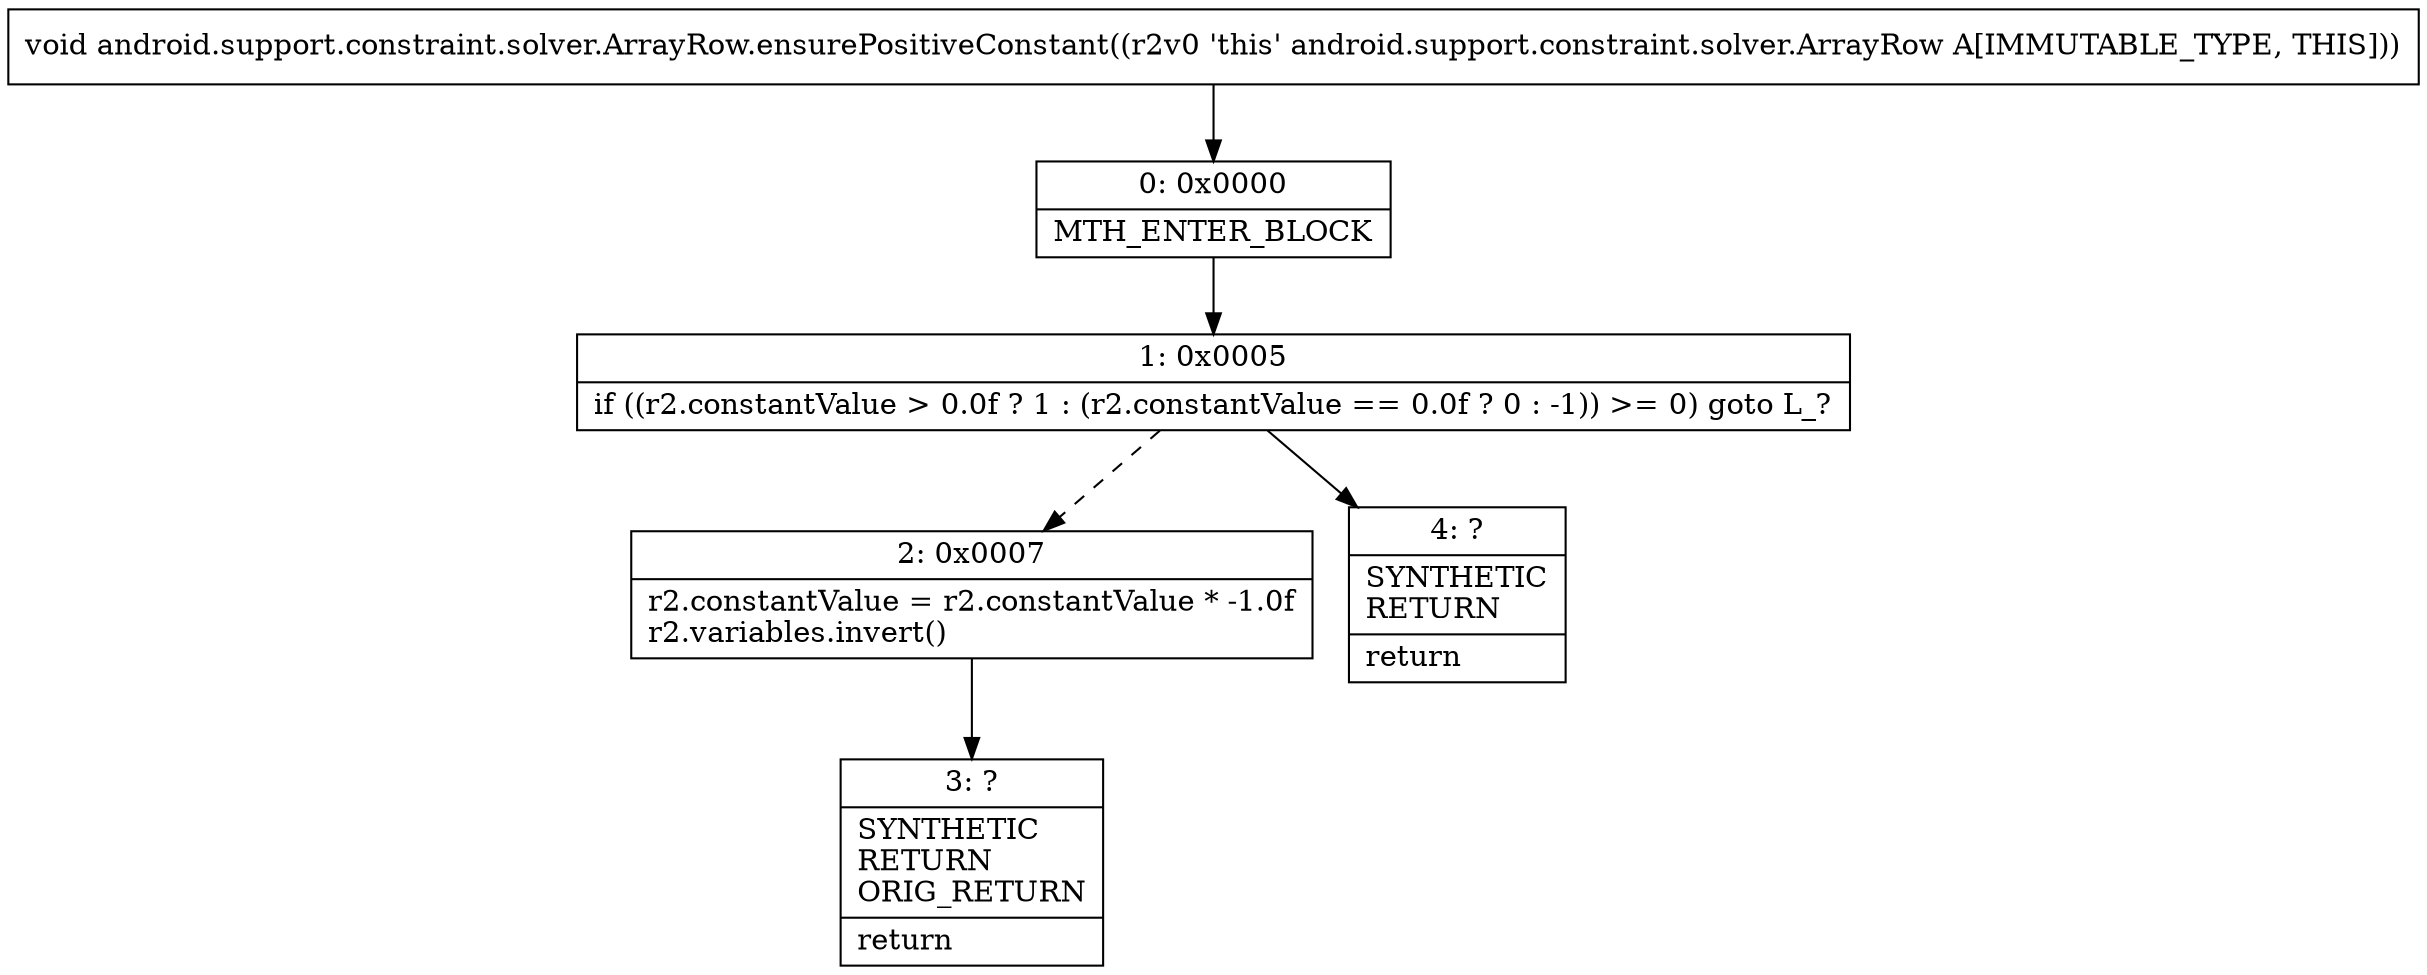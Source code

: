 digraph "CFG forandroid.support.constraint.solver.ArrayRow.ensurePositiveConstant()V" {
Node_0 [shape=record,label="{0\:\ 0x0000|MTH_ENTER_BLOCK\l}"];
Node_1 [shape=record,label="{1\:\ 0x0005|if ((r2.constantValue \> 0.0f ? 1 : (r2.constantValue == 0.0f ? 0 : \-1)) \>= 0) goto L_?\l}"];
Node_2 [shape=record,label="{2\:\ 0x0007|r2.constantValue = r2.constantValue * \-1.0f\lr2.variables.invert()\l}"];
Node_3 [shape=record,label="{3\:\ ?|SYNTHETIC\lRETURN\lORIG_RETURN\l|return\l}"];
Node_4 [shape=record,label="{4\:\ ?|SYNTHETIC\lRETURN\l|return\l}"];
MethodNode[shape=record,label="{void android.support.constraint.solver.ArrayRow.ensurePositiveConstant((r2v0 'this' android.support.constraint.solver.ArrayRow A[IMMUTABLE_TYPE, THIS])) }"];
MethodNode -> Node_0;
Node_0 -> Node_1;
Node_1 -> Node_2[style=dashed];
Node_1 -> Node_4;
Node_2 -> Node_3;
}

